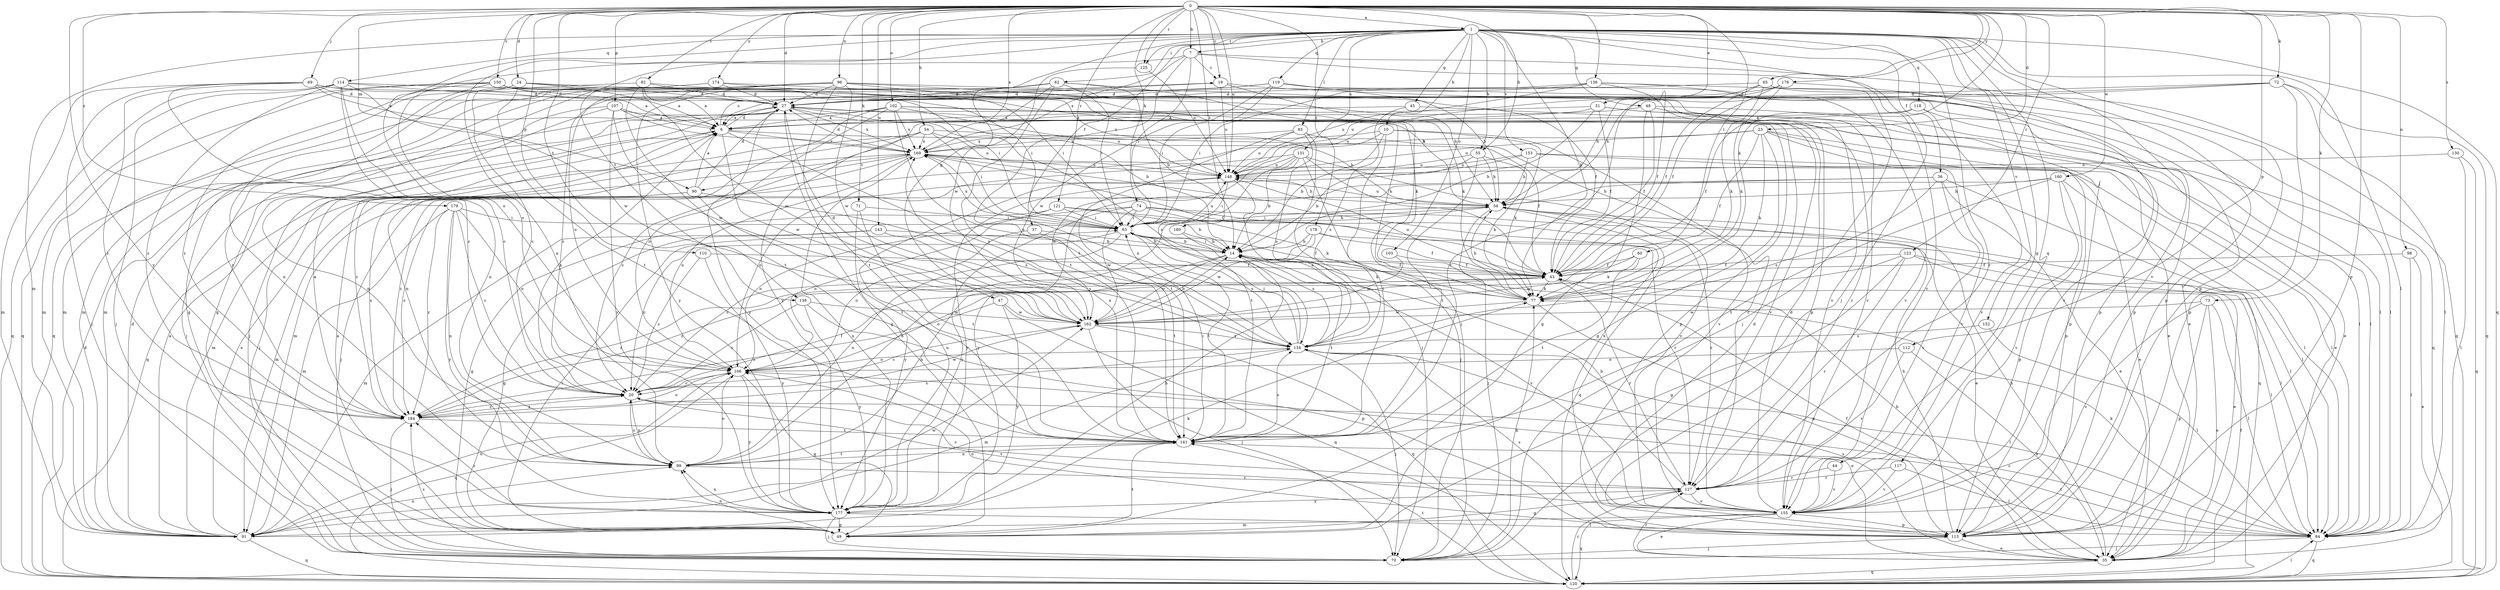 strict digraph  {
0;
1;
6;
7;
10;
14;
19;
20;
23;
24;
27;
31;
35;
36;
37;
43;
44;
45;
47;
48;
49;
54;
55;
56;
60;
62;
63;
65;
69;
70;
71;
72;
73;
74;
77;
82;
83;
84;
90;
91;
96;
98;
99;
102;
103;
106;
107;
110;
112;
113;
114;
117;
118;
119;
120;
121;
123;
125;
127;
130;
131;
134;
136;
138;
141;
143;
148;
150;
152;
153;
155;
160;
162;
169;
174;
176;
177;
178;
179;
180;
184;
0 -> 1  [label=a];
0 -> 7  [label=b];
0 -> 19  [label=c];
0 -> 23  [label=d];
0 -> 24  [label=d];
0 -> 27  [label=d];
0 -> 31  [label=e];
0 -> 54  [label=h];
0 -> 55  [label=h];
0 -> 60  [label=i];
0 -> 65  [label=j];
0 -> 69  [label=j];
0 -> 71  [label=k];
0 -> 72  [label=k];
0 -> 73  [label=k];
0 -> 74  [label=k];
0 -> 77  [label=k];
0 -> 82  [label=l];
0 -> 90  [label=m];
0 -> 96  [label=n];
0 -> 98  [label=n];
0 -> 102  [label=o];
0 -> 107  [label=p];
0 -> 110  [label=p];
0 -> 112  [label=p];
0 -> 113  [label=p];
0 -> 121  [label=r];
0 -> 123  [label=r];
0 -> 125  [label=r];
0 -> 130  [label=s];
0 -> 136  [label=t];
0 -> 138  [label=t];
0 -> 143  [label=u];
0 -> 148  [label=u];
0 -> 150  [label=v];
0 -> 160  [label=w];
0 -> 169  [label=x];
0 -> 174  [label=y];
0 -> 176  [label=y];
0 -> 177  [label=y];
0 -> 178  [label=z];
0 -> 179  [label=z];
0 -> 180  [label=z];
1 -> 7  [label=b];
1 -> 10  [label=b];
1 -> 36  [label=f];
1 -> 37  [label=f];
1 -> 44  [label=g];
1 -> 45  [label=g];
1 -> 47  [label=g];
1 -> 48  [label=g];
1 -> 55  [label=h];
1 -> 62  [label=i];
1 -> 70  [label=j];
1 -> 77  [label=k];
1 -> 83  [label=l];
1 -> 84  [label=l];
1 -> 91  [label=m];
1 -> 99  [label=n];
1 -> 103  [label=o];
1 -> 106  [label=o];
1 -> 113  [label=p];
1 -> 114  [label=q];
1 -> 117  [label=q];
1 -> 118  [label=q];
1 -> 119  [label=q];
1 -> 120  [label=q];
1 -> 125  [label=r];
1 -> 127  [label=r];
1 -> 131  [label=s];
1 -> 138  [label=t];
1 -> 152  [label=v];
1 -> 153  [label=v];
1 -> 155  [label=v];
6 -> 19  [label=c];
6 -> 27  [label=d];
6 -> 43  [label=f];
6 -> 70  [label=j];
6 -> 134  [label=s];
6 -> 162  [label=w];
6 -> 169  [label=x];
7 -> 19  [label=c];
7 -> 63  [label=i];
7 -> 106  [label=o];
7 -> 113  [label=p];
7 -> 141  [label=t];
7 -> 155  [label=v];
7 -> 169  [label=x];
10 -> 14  [label=b];
10 -> 77  [label=k];
10 -> 91  [label=m];
10 -> 141  [label=t];
10 -> 155  [label=v];
10 -> 169  [label=x];
14 -> 43  [label=f];
14 -> 63  [label=i];
14 -> 77  [label=k];
14 -> 99  [label=n];
14 -> 141  [label=t];
14 -> 155  [label=v];
14 -> 162  [label=w];
19 -> 27  [label=d];
19 -> 77  [label=k];
19 -> 148  [label=u];
19 -> 155  [label=v];
20 -> 6  [label=a];
20 -> 43  [label=f];
20 -> 99  [label=n];
20 -> 155  [label=v];
20 -> 162  [label=w];
20 -> 184  [label=z];
23 -> 35  [label=e];
23 -> 43  [label=f];
23 -> 49  [label=g];
23 -> 77  [label=k];
23 -> 113  [label=p];
23 -> 148  [label=u];
23 -> 155  [label=v];
23 -> 169  [label=x];
24 -> 6  [label=a];
24 -> 20  [label=c];
24 -> 27  [label=d];
24 -> 56  [label=h];
24 -> 91  [label=m];
24 -> 141  [label=t];
27 -> 6  [label=a];
27 -> 14  [label=b];
27 -> 49  [label=g];
27 -> 70  [label=j];
27 -> 134  [label=s];
27 -> 169  [label=x];
27 -> 177  [label=y];
31 -> 6  [label=a];
31 -> 14  [label=b];
31 -> 35  [label=e];
31 -> 43  [label=f];
31 -> 113  [label=p];
31 -> 148  [label=u];
35 -> 14  [label=b];
35 -> 43  [label=f];
35 -> 56  [label=h];
35 -> 106  [label=o];
35 -> 120  [label=q];
35 -> 127  [label=r];
35 -> 134  [label=s];
36 -> 35  [label=e];
36 -> 56  [label=h];
36 -> 120  [label=q];
36 -> 134  [label=s];
36 -> 155  [label=v];
36 -> 177  [label=y];
37 -> 14  [label=b];
37 -> 106  [label=o];
37 -> 141  [label=t];
43 -> 77  [label=k];
43 -> 106  [label=o];
43 -> 127  [label=r];
43 -> 148  [label=u];
43 -> 184  [label=z];
44 -> 127  [label=r];
44 -> 155  [label=v];
45 -> 6  [label=a];
45 -> 35  [label=e];
45 -> 134  [label=s];
47 -> 120  [label=q];
47 -> 162  [label=w];
47 -> 177  [label=y];
47 -> 184  [label=z];
48 -> 6  [label=a];
48 -> 43  [label=f];
48 -> 49  [label=g];
48 -> 84  [label=l];
48 -> 127  [label=r];
49 -> 6  [label=a];
49 -> 63  [label=i];
49 -> 99  [label=n];
49 -> 141  [label=t];
54 -> 20  [label=c];
54 -> 56  [label=h];
54 -> 63  [label=i];
54 -> 120  [label=q];
54 -> 148  [label=u];
54 -> 169  [label=x];
54 -> 184  [label=z];
55 -> 14  [label=b];
55 -> 56  [label=h];
55 -> 77  [label=k];
55 -> 141  [label=t];
55 -> 148  [label=u];
56 -> 63  [label=i];
56 -> 70  [label=j];
56 -> 99  [label=n];
56 -> 120  [label=q];
56 -> 127  [label=r];
56 -> 148  [label=u];
60 -> 43  [label=f];
60 -> 77  [label=k];
60 -> 141  [label=t];
60 -> 162  [label=w];
62 -> 14  [label=b];
62 -> 20  [label=c];
62 -> 27  [label=d];
62 -> 63  [label=i];
62 -> 70  [label=j];
62 -> 141  [label=t];
62 -> 177  [label=y];
63 -> 14  [label=b];
63 -> 20  [label=c];
63 -> 43  [label=f];
63 -> 56  [label=h];
63 -> 99  [label=n];
63 -> 134  [label=s];
63 -> 141  [label=t];
63 -> 148  [label=u];
63 -> 169  [label=x];
65 -> 27  [label=d];
65 -> 43  [label=f];
65 -> 56  [label=h];
65 -> 70  [label=j];
65 -> 77  [label=k];
65 -> 120  [label=q];
69 -> 6  [label=a];
69 -> 20  [label=c];
69 -> 27  [label=d];
69 -> 63  [label=i];
69 -> 70  [label=j];
69 -> 84  [label=l];
69 -> 91  [label=m];
69 -> 184  [label=z];
70 -> 77  [label=k];
70 -> 184  [label=z];
71 -> 63  [label=i];
71 -> 141  [label=t];
71 -> 177  [label=y];
72 -> 27  [label=d];
72 -> 84  [label=l];
72 -> 113  [label=p];
72 -> 120  [label=q];
72 -> 141  [label=t];
72 -> 148  [label=u];
73 -> 35  [label=e];
73 -> 84  [label=l];
73 -> 113  [label=p];
73 -> 155  [label=v];
73 -> 162  [label=w];
74 -> 35  [label=e];
74 -> 63  [label=i];
74 -> 77  [label=k];
74 -> 84  [label=l];
74 -> 106  [label=o];
74 -> 162  [label=w];
74 -> 177  [label=y];
77 -> 56  [label=h];
77 -> 113  [label=p];
77 -> 162  [label=w];
82 -> 6  [label=a];
82 -> 27  [label=d];
82 -> 49  [label=g];
82 -> 63  [label=i];
82 -> 141  [label=t];
82 -> 162  [label=w];
83 -> 70  [label=j];
83 -> 127  [label=r];
83 -> 134  [label=s];
83 -> 141  [label=t];
83 -> 148  [label=u];
83 -> 169  [label=x];
84 -> 20  [label=c];
84 -> 70  [label=j];
84 -> 77  [label=k];
84 -> 120  [label=q];
84 -> 141  [label=t];
90 -> 6  [label=a];
90 -> 27  [label=d];
90 -> 91  [label=m];
90 -> 134  [label=s];
90 -> 141  [label=t];
90 -> 184  [label=z];
91 -> 6  [label=a];
91 -> 27  [label=d];
91 -> 77  [label=k];
91 -> 99  [label=n];
91 -> 106  [label=o];
91 -> 120  [label=q];
91 -> 162  [label=w];
91 -> 169  [label=x];
96 -> 27  [label=d];
96 -> 49  [label=g];
96 -> 56  [label=h];
96 -> 77  [label=k];
96 -> 91  [label=m];
96 -> 106  [label=o];
96 -> 141  [label=t];
96 -> 155  [label=v];
96 -> 162  [label=w];
96 -> 177  [label=y];
98 -> 35  [label=e];
98 -> 43  [label=f];
98 -> 84  [label=l];
99 -> 20  [label=c];
99 -> 106  [label=o];
99 -> 127  [label=r];
99 -> 141  [label=t];
102 -> 6  [label=a];
102 -> 70  [label=j];
102 -> 84  [label=l];
102 -> 99  [label=n];
102 -> 106  [label=o];
102 -> 134  [label=s];
102 -> 148  [label=u];
102 -> 155  [label=v];
102 -> 169  [label=x];
103 -> 43  [label=f];
103 -> 162  [label=w];
106 -> 20  [label=c];
106 -> 49  [label=g];
106 -> 120  [label=q];
106 -> 177  [label=y];
107 -> 6  [label=a];
107 -> 99  [label=n];
107 -> 113  [label=p];
107 -> 162  [label=w];
107 -> 169  [label=x];
107 -> 177  [label=y];
107 -> 184  [label=z];
110 -> 20  [label=c];
110 -> 43  [label=f];
110 -> 177  [label=y];
112 -> 35  [label=e];
112 -> 106  [label=o];
112 -> 127  [label=r];
113 -> 27  [label=d];
113 -> 35  [label=e];
113 -> 56  [label=h];
113 -> 70  [label=j];
113 -> 106  [label=o];
113 -> 134  [label=s];
114 -> 20  [label=c];
114 -> 27  [label=d];
114 -> 43  [label=f];
114 -> 70  [label=j];
114 -> 99  [label=n];
114 -> 120  [label=q];
114 -> 162  [label=w];
114 -> 184  [label=z];
117 -> 84  [label=l];
117 -> 127  [label=r];
117 -> 155  [label=v];
118 -> 6  [label=a];
118 -> 43  [label=f];
118 -> 120  [label=q];
118 -> 155  [label=v];
119 -> 6  [label=a];
119 -> 27  [label=d];
119 -> 35  [label=e];
119 -> 56  [label=h];
119 -> 63  [label=i];
119 -> 113  [label=p];
119 -> 162  [label=w];
120 -> 27  [label=d];
120 -> 43  [label=f];
120 -> 84  [label=l];
120 -> 127  [label=r];
120 -> 141  [label=t];
121 -> 14  [label=b];
121 -> 49  [label=g];
121 -> 63  [label=i];
121 -> 106  [label=o];
121 -> 127  [label=r];
123 -> 35  [label=e];
123 -> 43  [label=f];
123 -> 49  [label=g];
123 -> 84  [label=l];
123 -> 127  [label=r];
123 -> 184  [label=z];
125 -> 148  [label=u];
125 -> 162  [label=w];
127 -> 14  [label=b];
127 -> 20  [label=c];
127 -> 49  [label=g];
127 -> 155  [label=v];
127 -> 177  [label=y];
130 -> 84  [label=l];
130 -> 120  [label=q];
130 -> 148  [label=u];
131 -> 14  [label=b];
131 -> 43  [label=f];
131 -> 70  [label=j];
131 -> 106  [label=o];
131 -> 141  [label=t];
131 -> 148  [label=u];
131 -> 155  [label=v];
131 -> 162  [label=w];
134 -> 63  [label=i];
134 -> 70  [label=j];
134 -> 84  [label=l];
134 -> 91  [label=m];
134 -> 106  [label=o];
134 -> 169  [label=x];
136 -> 27  [label=d];
136 -> 43  [label=f];
136 -> 63  [label=i];
136 -> 84  [label=l];
136 -> 148  [label=u];
136 -> 155  [label=v];
138 -> 20  [label=c];
138 -> 113  [label=p];
138 -> 162  [label=w];
138 -> 177  [label=y];
141 -> 63  [label=i];
141 -> 99  [label=n];
141 -> 134  [label=s];
141 -> 169  [label=x];
143 -> 14  [label=b];
143 -> 49  [label=g];
143 -> 91  [label=m];
143 -> 134  [label=s];
148 -> 56  [label=h];
148 -> 63  [label=i];
148 -> 134  [label=s];
148 -> 177  [label=y];
150 -> 6  [label=a];
150 -> 27  [label=d];
150 -> 63  [label=i];
150 -> 91  [label=m];
150 -> 99  [label=n];
150 -> 113  [label=p];
150 -> 120  [label=q];
150 -> 155  [label=v];
150 -> 184  [label=z];
152 -> 84  [label=l];
152 -> 134  [label=s];
153 -> 35  [label=e];
153 -> 56  [label=h];
153 -> 84  [label=l];
153 -> 148  [label=u];
153 -> 184  [label=z];
155 -> 27  [label=d];
155 -> 35  [label=e];
155 -> 91  [label=m];
155 -> 113  [label=p];
155 -> 120  [label=q];
155 -> 169  [label=x];
160 -> 56  [label=h];
160 -> 84  [label=l];
160 -> 113  [label=p];
160 -> 141  [label=t];
160 -> 155  [label=v];
160 -> 184  [label=z];
162 -> 14  [label=b];
162 -> 20  [label=c];
162 -> 27  [label=d];
162 -> 70  [label=j];
162 -> 120  [label=q];
162 -> 134  [label=s];
169 -> 27  [label=d];
169 -> 43  [label=f];
169 -> 70  [label=j];
169 -> 84  [label=l];
169 -> 91  [label=m];
169 -> 106  [label=o];
169 -> 148  [label=u];
169 -> 90  [label=t];
174 -> 27  [label=d];
174 -> 77  [label=k];
174 -> 91  [label=m];
174 -> 120  [label=q];
174 -> 148  [label=u];
176 -> 27  [label=d];
176 -> 43  [label=f];
176 -> 56  [label=h];
176 -> 77  [label=k];
176 -> 113  [label=p];
177 -> 14  [label=b];
177 -> 49  [label=g];
177 -> 70  [label=j];
177 -> 84  [label=l];
177 -> 99  [label=n];
177 -> 148  [label=u];
177 -> 169  [label=x];
177 -> 184  [label=z];
178 -> 14  [label=b];
178 -> 20  [label=c];
178 -> 43  [label=f];
178 -> 84  [label=l];
178 -> 162  [label=w];
179 -> 20  [label=c];
179 -> 63  [label=i];
179 -> 91  [label=m];
179 -> 99  [label=n];
179 -> 106  [label=o];
179 -> 177  [label=y];
179 -> 184  [label=z];
180 -> 14  [label=b];
180 -> 134  [label=s];
184 -> 6  [label=a];
184 -> 20  [label=c];
184 -> 70  [label=j];
184 -> 106  [label=o];
184 -> 134  [label=s];
184 -> 141  [label=t];
}
